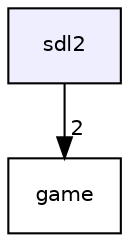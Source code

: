 digraph "sdl2" {
  compound=true
  node [ fontsize="10", fontname="Helvetica"];
  edge [ labelfontsize="10", labelfontname="Helvetica"];
  dir_6cbbc36684b0e181d3afe91d79512bc2 [shape=box, label="sdl2", style="filled", fillcolor="#eeeeff", pencolor="black", URL="dir_6cbbc36684b0e181d3afe91d79512bc2.html"];
  dir_37c6514aeece95293041e34c0f2e0784 [shape=box label="game" URL="dir_37c6514aeece95293041e34c0f2e0784.html"];
  dir_6cbbc36684b0e181d3afe91d79512bc2->dir_37c6514aeece95293041e34c0f2e0784 [headlabel="2", labeldistance=1.5 headhref="dir_000004_000003.html"];
}
